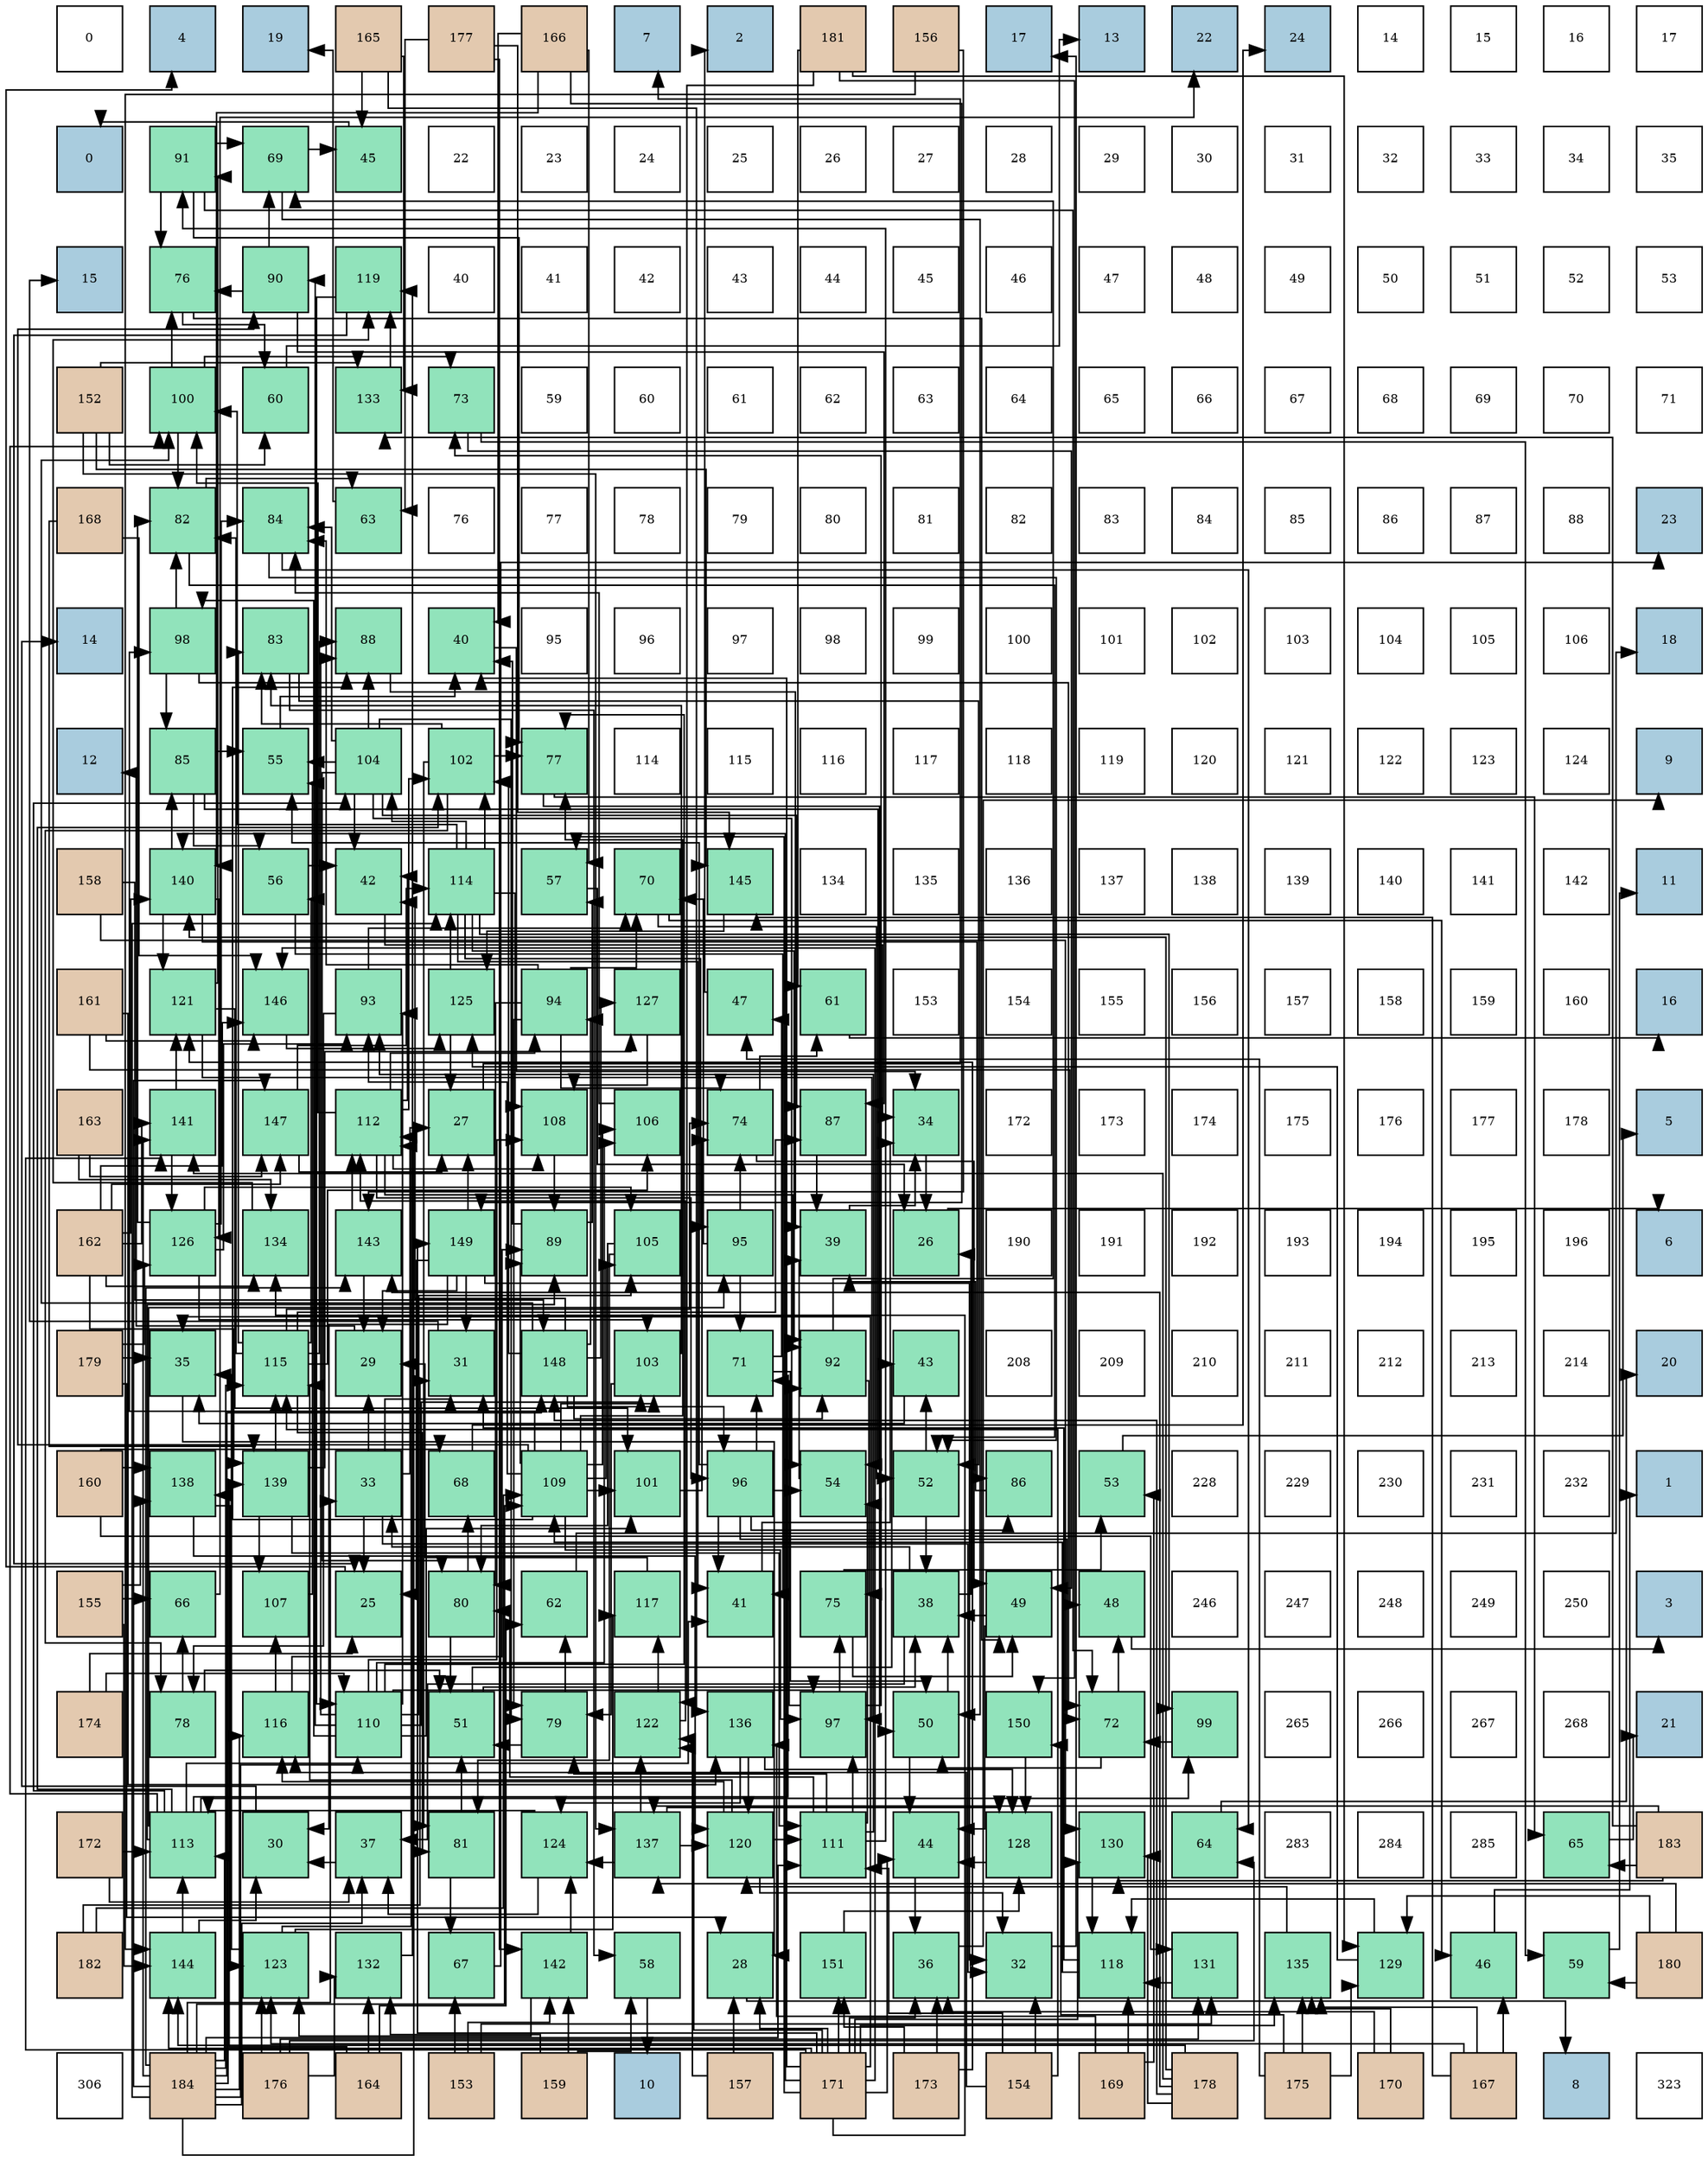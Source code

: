 digraph layout{
 rankdir=TB;
 splines=ortho;
 node [style=filled shape=square fixedsize=true width=0.6];
0[label="0", fontsize=8, fillcolor="#ffffff"];
1[label="4", fontsize=8, fillcolor="#a9ccde"];
2[label="19", fontsize=8, fillcolor="#a9ccde"];
3[label="165", fontsize=8, fillcolor="#e3c9af"];
4[label="177", fontsize=8, fillcolor="#e3c9af"];
5[label="166", fontsize=8, fillcolor="#e3c9af"];
6[label="7", fontsize=8, fillcolor="#a9ccde"];
7[label="2", fontsize=8, fillcolor="#a9ccde"];
8[label="181", fontsize=8, fillcolor="#e3c9af"];
9[label="156", fontsize=8, fillcolor="#e3c9af"];
10[label="17", fontsize=8, fillcolor="#a9ccde"];
11[label="13", fontsize=8, fillcolor="#a9ccde"];
12[label="22", fontsize=8, fillcolor="#a9ccde"];
13[label="24", fontsize=8, fillcolor="#a9ccde"];
14[label="14", fontsize=8, fillcolor="#ffffff"];
15[label="15", fontsize=8, fillcolor="#ffffff"];
16[label="16", fontsize=8, fillcolor="#ffffff"];
17[label="17", fontsize=8, fillcolor="#ffffff"];
18[label="0", fontsize=8, fillcolor="#a9ccde"];
19[label="91", fontsize=8, fillcolor="#91e3bb"];
20[label="69", fontsize=8, fillcolor="#91e3bb"];
21[label="45", fontsize=8, fillcolor="#91e3bb"];
22[label="22", fontsize=8, fillcolor="#ffffff"];
23[label="23", fontsize=8, fillcolor="#ffffff"];
24[label="24", fontsize=8, fillcolor="#ffffff"];
25[label="25", fontsize=8, fillcolor="#ffffff"];
26[label="26", fontsize=8, fillcolor="#ffffff"];
27[label="27", fontsize=8, fillcolor="#ffffff"];
28[label="28", fontsize=8, fillcolor="#ffffff"];
29[label="29", fontsize=8, fillcolor="#ffffff"];
30[label="30", fontsize=8, fillcolor="#ffffff"];
31[label="31", fontsize=8, fillcolor="#ffffff"];
32[label="32", fontsize=8, fillcolor="#ffffff"];
33[label="33", fontsize=8, fillcolor="#ffffff"];
34[label="34", fontsize=8, fillcolor="#ffffff"];
35[label="35", fontsize=8, fillcolor="#ffffff"];
36[label="15", fontsize=8, fillcolor="#a9ccde"];
37[label="76", fontsize=8, fillcolor="#91e3bb"];
38[label="90", fontsize=8, fillcolor="#91e3bb"];
39[label="119", fontsize=8, fillcolor="#91e3bb"];
40[label="40", fontsize=8, fillcolor="#ffffff"];
41[label="41", fontsize=8, fillcolor="#ffffff"];
42[label="42", fontsize=8, fillcolor="#ffffff"];
43[label="43", fontsize=8, fillcolor="#ffffff"];
44[label="44", fontsize=8, fillcolor="#ffffff"];
45[label="45", fontsize=8, fillcolor="#ffffff"];
46[label="46", fontsize=8, fillcolor="#ffffff"];
47[label="47", fontsize=8, fillcolor="#ffffff"];
48[label="48", fontsize=8, fillcolor="#ffffff"];
49[label="49", fontsize=8, fillcolor="#ffffff"];
50[label="50", fontsize=8, fillcolor="#ffffff"];
51[label="51", fontsize=8, fillcolor="#ffffff"];
52[label="52", fontsize=8, fillcolor="#ffffff"];
53[label="53", fontsize=8, fillcolor="#ffffff"];
54[label="152", fontsize=8, fillcolor="#e3c9af"];
55[label="100", fontsize=8, fillcolor="#91e3bb"];
56[label="60", fontsize=8, fillcolor="#91e3bb"];
57[label="133", fontsize=8, fillcolor="#91e3bb"];
58[label="73", fontsize=8, fillcolor="#91e3bb"];
59[label="59", fontsize=8, fillcolor="#ffffff"];
60[label="60", fontsize=8, fillcolor="#ffffff"];
61[label="61", fontsize=8, fillcolor="#ffffff"];
62[label="62", fontsize=8, fillcolor="#ffffff"];
63[label="63", fontsize=8, fillcolor="#ffffff"];
64[label="64", fontsize=8, fillcolor="#ffffff"];
65[label="65", fontsize=8, fillcolor="#ffffff"];
66[label="66", fontsize=8, fillcolor="#ffffff"];
67[label="67", fontsize=8, fillcolor="#ffffff"];
68[label="68", fontsize=8, fillcolor="#ffffff"];
69[label="69", fontsize=8, fillcolor="#ffffff"];
70[label="70", fontsize=8, fillcolor="#ffffff"];
71[label="71", fontsize=8, fillcolor="#ffffff"];
72[label="168", fontsize=8, fillcolor="#e3c9af"];
73[label="82", fontsize=8, fillcolor="#91e3bb"];
74[label="84", fontsize=8, fillcolor="#91e3bb"];
75[label="63", fontsize=8, fillcolor="#91e3bb"];
76[label="76", fontsize=8, fillcolor="#ffffff"];
77[label="77", fontsize=8, fillcolor="#ffffff"];
78[label="78", fontsize=8, fillcolor="#ffffff"];
79[label="79", fontsize=8, fillcolor="#ffffff"];
80[label="80", fontsize=8, fillcolor="#ffffff"];
81[label="81", fontsize=8, fillcolor="#ffffff"];
82[label="82", fontsize=8, fillcolor="#ffffff"];
83[label="83", fontsize=8, fillcolor="#ffffff"];
84[label="84", fontsize=8, fillcolor="#ffffff"];
85[label="85", fontsize=8, fillcolor="#ffffff"];
86[label="86", fontsize=8, fillcolor="#ffffff"];
87[label="87", fontsize=8, fillcolor="#ffffff"];
88[label="88", fontsize=8, fillcolor="#ffffff"];
89[label="23", fontsize=8, fillcolor="#a9ccde"];
90[label="14", fontsize=8, fillcolor="#a9ccde"];
91[label="98", fontsize=8, fillcolor="#91e3bb"];
92[label="83", fontsize=8, fillcolor="#91e3bb"];
93[label="88", fontsize=8, fillcolor="#91e3bb"];
94[label="40", fontsize=8, fillcolor="#91e3bb"];
95[label="95", fontsize=8, fillcolor="#ffffff"];
96[label="96", fontsize=8, fillcolor="#ffffff"];
97[label="97", fontsize=8, fillcolor="#ffffff"];
98[label="98", fontsize=8, fillcolor="#ffffff"];
99[label="99", fontsize=8, fillcolor="#ffffff"];
100[label="100", fontsize=8, fillcolor="#ffffff"];
101[label="101", fontsize=8, fillcolor="#ffffff"];
102[label="102", fontsize=8, fillcolor="#ffffff"];
103[label="103", fontsize=8, fillcolor="#ffffff"];
104[label="104", fontsize=8, fillcolor="#ffffff"];
105[label="105", fontsize=8, fillcolor="#ffffff"];
106[label="106", fontsize=8, fillcolor="#ffffff"];
107[label="18", fontsize=8, fillcolor="#a9ccde"];
108[label="12", fontsize=8, fillcolor="#a9ccde"];
109[label="85", fontsize=8, fillcolor="#91e3bb"];
110[label="55", fontsize=8, fillcolor="#91e3bb"];
111[label="104", fontsize=8, fillcolor="#91e3bb"];
112[label="102", fontsize=8, fillcolor="#91e3bb"];
113[label="77", fontsize=8, fillcolor="#91e3bb"];
114[label="114", fontsize=8, fillcolor="#ffffff"];
115[label="115", fontsize=8, fillcolor="#ffffff"];
116[label="116", fontsize=8, fillcolor="#ffffff"];
117[label="117", fontsize=8, fillcolor="#ffffff"];
118[label="118", fontsize=8, fillcolor="#ffffff"];
119[label="119", fontsize=8, fillcolor="#ffffff"];
120[label="120", fontsize=8, fillcolor="#ffffff"];
121[label="121", fontsize=8, fillcolor="#ffffff"];
122[label="122", fontsize=8, fillcolor="#ffffff"];
123[label="123", fontsize=8, fillcolor="#ffffff"];
124[label="124", fontsize=8, fillcolor="#ffffff"];
125[label="9", fontsize=8, fillcolor="#a9ccde"];
126[label="158", fontsize=8, fillcolor="#e3c9af"];
127[label="140", fontsize=8, fillcolor="#91e3bb"];
128[label="56", fontsize=8, fillcolor="#91e3bb"];
129[label="42", fontsize=8, fillcolor="#91e3bb"];
130[label="114", fontsize=8, fillcolor="#91e3bb"];
131[label="57", fontsize=8, fillcolor="#91e3bb"];
132[label="70", fontsize=8, fillcolor="#91e3bb"];
133[label="145", fontsize=8, fillcolor="#91e3bb"];
134[label="134", fontsize=8, fillcolor="#ffffff"];
135[label="135", fontsize=8, fillcolor="#ffffff"];
136[label="136", fontsize=8, fillcolor="#ffffff"];
137[label="137", fontsize=8, fillcolor="#ffffff"];
138[label="138", fontsize=8, fillcolor="#ffffff"];
139[label="139", fontsize=8, fillcolor="#ffffff"];
140[label="140", fontsize=8, fillcolor="#ffffff"];
141[label="141", fontsize=8, fillcolor="#ffffff"];
142[label="142", fontsize=8, fillcolor="#ffffff"];
143[label="11", fontsize=8, fillcolor="#a9ccde"];
144[label="161", fontsize=8, fillcolor="#e3c9af"];
145[label="121", fontsize=8, fillcolor="#91e3bb"];
146[label="146", fontsize=8, fillcolor="#91e3bb"];
147[label="93", fontsize=8, fillcolor="#91e3bb"];
148[label="125", fontsize=8, fillcolor="#91e3bb"];
149[label="94", fontsize=8, fillcolor="#91e3bb"];
150[label="127", fontsize=8, fillcolor="#91e3bb"];
151[label="47", fontsize=8, fillcolor="#91e3bb"];
152[label="61", fontsize=8, fillcolor="#91e3bb"];
153[label="153", fontsize=8, fillcolor="#ffffff"];
154[label="154", fontsize=8, fillcolor="#ffffff"];
155[label="155", fontsize=8, fillcolor="#ffffff"];
156[label="156", fontsize=8, fillcolor="#ffffff"];
157[label="157", fontsize=8, fillcolor="#ffffff"];
158[label="158", fontsize=8, fillcolor="#ffffff"];
159[label="159", fontsize=8, fillcolor="#ffffff"];
160[label="160", fontsize=8, fillcolor="#ffffff"];
161[label="16", fontsize=8, fillcolor="#a9ccde"];
162[label="163", fontsize=8, fillcolor="#e3c9af"];
163[label="141", fontsize=8, fillcolor="#91e3bb"];
164[label="147", fontsize=8, fillcolor="#91e3bb"];
165[label="112", fontsize=8, fillcolor="#91e3bb"];
166[label="27", fontsize=8, fillcolor="#91e3bb"];
167[label="108", fontsize=8, fillcolor="#91e3bb"];
168[label="106", fontsize=8, fillcolor="#91e3bb"];
169[label="74", fontsize=8, fillcolor="#91e3bb"];
170[label="87", fontsize=8, fillcolor="#91e3bb"];
171[label="34", fontsize=8, fillcolor="#91e3bb"];
172[label="172", fontsize=8, fillcolor="#ffffff"];
173[label="173", fontsize=8, fillcolor="#ffffff"];
174[label="174", fontsize=8, fillcolor="#ffffff"];
175[label="175", fontsize=8, fillcolor="#ffffff"];
176[label="176", fontsize=8, fillcolor="#ffffff"];
177[label="177", fontsize=8, fillcolor="#ffffff"];
178[label="178", fontsize=8, fillcolor="#ffffff"];
179[label="5", fontsize=8, fillcolor="#a9ccde"];
180[label="162", fontsize=8, fillcolor="#e3c9af"];
181[label="126", fontsize=8, fillcolor="#91e3bb"];
182[label="134", fontsize=8, fillcolor="#91e3bb"];
183[label="143", fontsize=8, fillcolor="#91e3bb"];
184[label="149", fontsize=8, fillcolor="#91e3bb"];
185[label="89", fontsize=8, fillcolor="#91e3bb"];
186[label="105", fontsize=8, fillcolor="#91e3bb"];
187[label="95", fontsize=8, fillcolor="#91e3bb"];
188[label="39", fontsize=8, fillcolor="#91e3bb"];
189[label="26", fontsize=8, fillcolor="#91e3bb"];
190[label="190", fontsize=8, fillcolor="#ffffff"];
191[label="191", fontsize=8, fillcolor="#ffffff"];
192[label="192", fontsize=8, fillcolor="#ffffff"];
193[label="193", fontsize=8, fillcolor="#ffffff"];
194[label="194", fontsize=8, fillcolor="#ffffff"];
195[label="195", fontsize=8, fillcolor="#ffffff"];
196[label="196", fontsize=8, fillcolor="#ffffff"];
197[label="6", fontsize=8, fillcolor="#a9ccde"];
198[label="179", fontsize=8, fillcolor="#e3c9af"];
199[label="35", fontsize=8, fillcolor="#91e3bb"];
200[label="115", fontsize=8, fillcolor="#91e3bb"];
201[label="29", fontsize=8, fillcolor="#91e3bb"];
202[label="31", fontsize=8, fillcolor="#91e3bb"];
203[label="148", fontsize=8, fillcolor="#91e3bb"];
204[label="103", fontsize=8, fillcolor="#91e3bb"];
205[label="71", fontsize=8, fillcolor="#91e3bb"];
206[label="92", fontsize=8, fillcolor="#91e3bb"];
207[label="43", fontsize=8, fillcolor="#91e3bb"];
208[label="208", fontsize=8, fillcolor="#ffffff"];
209[label="209", fontsize=8, fillcolor="#ffffff"];
210[label="210", fontsize=8, fillcolor="#ffffff"];
211[label="211", fontsize=8, fillcolor="#ffffff"];
212[label="212", fontsize=8, fillcolor="#ffffff"];
213[label="213", fontsize=8, fillcolor="#ffffff"];
214[label="214", fontsize=8, fillcolor="#ffffff"];
215[label="20", fontsize=8, fillcolor="#a9ccde"];
216[label="160", fontsize=8, fillcolor="#e3c9af"];
217[label="138", fontsize=8, fillcolor="#91e3bb"];
218[label="139", fontsize=8, fillcolor="#91e3bb"];
219[label="33", fontsize=8, fillcolor="#91e3bb"];
220[label="68", fontsize=8, fillcolor="#91e3bb"];
221[label="109", fontsize=8, fillcolor="#91e3bb"];
222[label="101", fontsize=8, fillcolor="#91e3bb"];
223[label="96", fontsize=8, fillcolor="#91e3bb"];
224[label="54", fontsize=8, fillcolor="#91e3bb"];
225[label="52", fontsize=8, fillcolor="#91e3bb"];
226[label="86", fontsize=8, fillcolor="#91e3bb"];
227[label="53", fontsize=8, fillcolor="#91e3bb"];
228[label="228", fontsize=8, fillcolor="#ffffff"];
229[label="229", fontsize=8, fillcolor="#ffffff"];
230[label="230", fontsize=8, fillcolor="#ffffff"];
231[label="231", fontsize=8, fillcolor="#ffffff"];
232[label="232", fontsize=8, fillcolor="#ffffff"];
233[label="1", fontsize=8, fillcolor="#a9ccde"];
234[label="155", fontsize=8, fillcolor="#e3c9af"];
235[label="66", fontsize=8, fillcolor="#91e3bb"];
236[label="107", fontsize=8, fillcolor="#91e3bb"];
237[label="25", fontsize=8, fillcolor="#91e3bb"];
238[label="80", fontsize=8, fillcolor="#91e3bb"];
239[label="62", fontsize=8, fillcolor="#91e3bb"];
240[label="117", fontsize=8, fillcolor="#91e3bb"];
241[label="41", fontsize=8, fillcolor="#91e3bb"];
242[label="75", fontsize=8, fillcolor="#91e3bb"];
243[label="38", fontsize=8, fillcolor="#91e3bb"];
244[label="49", fontsize=8, fillcolor="#91e3bb"];
245[label="48", fontsize=8, fillcolor="#91e3bb"];
246[label="246", fontsize=8, fillcolor="#ffffff"];
247[label="247", fontsize=8, fillcolor="#ffffff"];
248[label="248", fontsize=8, fillcolor="#ffffff"];
249[label="249", fontsize=8, fillcolor="#ffffff"];
250[label="250", fontsize=8, fillcolor="#ffffff"];
251[label="3", fontsize=8, fillcolor="#a9ccde"];
252[label="174", fontsize=8, fillcolor="#e3c9af"];
253[label="78", fontsize=8, fillcolor="#91e3bb"];
254[label="116", fontsize=8, fillcolor="#91e3bb"];
255[label="110", fontsize=8, fillcolor="#91e3bb"];
256[label="51", fontsize=8, fillcolor="#91e3bb"];
257[label="79", fontsize=8, fillcolor="#91e3bb"];
258[label="122", fontsize=8, fillcolor="#91e3bb"];
259[label="136", fontsize=8, fillcolor="#91e3bb"];
260[label="97", fontsize=8, fillcolor="#91e3bb"];
261[label="50", fontsize=8, fillcolor="#91e3bb"];
262[label="150", fontsize=8, fillcolor="#91e3bb"];
263[label="72", fontsize=8, fillcolor="#91e3bb"];
264[label="99", fontsize=8, fillcolor="#91e3bb"];
265[label="265", fontsize=8, fillcolor="#ffffff"];
266[label="266", fontsize=8, fillcolor="#ffffff"];
267[label="267", fontsize=8, fillcolor="#ffffff"];
268[label="268", fontsize=8, fillcolor="#ffffff"];
269[label="21", fontsize=8, fillcolor="#a9ccde"];
270[label="172", fontsize=8, fillcolor="#e3c9af"];
271[label="113", fontsize=8, fillcolor="#91e3bb"];
272[label="30", fontsize=8, fillcolor="#91e3bb"];
273[label="37", fontsize=8, fillcolor="#91e3bb"];
274[label="81", fontsize=8, fillcolor="#91e3bb"];
275[label="124", fontsize=8, fillcolor="#91e3bb"];
276[label="137", fontsize=8, fillcolor="#91e3bb"];
277[label="120", fontsize=8, fillcolor="#91e3bb"];
278[label="111", fontsize=8, fillcolor="#91e3bb"];
279[label="44", fontsize=8, fillcolor="#91e3bb"];
280[label="128", fontsize=8, fillcolor="#91e3bb"];
281[label="130", fontsize=8, fillcolor="#91e3bb"];
282[label="64", fontsize=8, fillcolor="#91e3bb"];
283[label="283", fontsize=8, fillcolor="#ffffff"];
284[label="284", fontsize=8, fillcolor="#ffffff"];
285[label="285", fontsize=8, fillcolor="#ffffff"];
286[label="65", fontsize=8, fillcolor="#91e3bb"];
287[label="183", fontsize=8, fillcolor="#e3c9af"];
288[label="182", fontsize=8, fillcolor="#e3c9af"];
289[label="144", fontsize=8, fillcolor="#91e3bb"];
290[label="123", fontsize=8, fillcolor="#91e3bb"];
291[label="132", fontsize=8, fillcolor="#91e3bb"];
292[label="67", fontsize=8, fillcolor="#91e3bb"];
293[label="142", fontsize=8, fillcolor="#91e3bb"];
294[label="58", fontsize=8, fillcolor="#91e3bb"];
295[label="28", fontsize=8, fillcolor="#91e3bb"];
296[label="151", fontsize=8, fillcolor="#91e3bb"];
297[label="36", fontsize=8, fillcolor="#91e3bb"];
298[label="32", fontsize=8, fillcolor="#91e3bb"];
299[label="118", fontsize=8, fillcolor="#91e3bb"];
300[label="131", fontsize=8, fillcolor="#91e3bb"];
301[label="135", fontsize=8, fillcolor="#91e3bb"];
302[label="129", fontsize=8, fillcolor="#91e3bb"];
303[label="46", fontsize=8, fillcolor="#91e3bb"];
304[label="59", fontsize=8, fillcolor="#91e3bb"];
305[label="180", fontsize=8, fillcolor="#e3c9af"];
306[label="306", fontsize=8, fillcolor="#ffffff"];
307[label="184", fontsize=8, fillcolor="#e3c9af"];
308[label="176", fontsize=8, fillcolor="#e3c9af"];
309[label="164", fontsize=8, fillcolor="#e3c9af"];
310[label="153", fontsize=8, fillcolor="#e3c9af"];
311[label="159", fontsize=8, fillcolor="#e3c9af"];
312[label="10", fontsize=8, fillcolor="#a9ccde"];
313[label="157", fontsize=8, fillcolor="#e3c9af"];
314[label="171", fontsize=8, fillcolor="#e3c9af"];
315[label="173", fontsize=8, fillcolor="#e3c9af"];
316[label="154", fontsize=8, fillcolor="#e3c9af"];
317[label="169", fontsize=8, fillcolor="#e3c9af"];
318[label="178", fontsize=8, fillcolor="#e3c9af"];
319[label="175", fontsize=8, fillcolor="#e3c9af"];
320[label="170", fontsize=8, fillcolor="#e3c9af"];
321[label="167", fontsize=8, fillcolor="#e3c9af"];
322[label="8", fontsize=8, fillcolor="#a9ccde"];
323[label="323", fontsize=8, fillcolor="#ffffff"];
edge [constraint=false, style=vis];237 -> 1;
189 -> 197;
166 -> 6;
295 -> 322;
201 -> 108;
272 -> 90;
202 -> 36;
298 -> 10;
219 -> 237;
219 -> 166;
219 -> 201;
219 -> 202;
219 -> 298;
171 -> 189;
199 -> 295;
297 -> 125;
273 -> 272;
243 -> 189;
243 -> 219;
243 -> 273;
188 -> 171;
94 -> 171;
241 -> 171;
129 -> 171;
207 -> 199;
279 -> 297;
21 -> 18;
303 -> 233;
151 -> 7;
245 -> 251;
244 -> 243;
244 -> 279;
261 -> 243;
261 -> 279;
256 -> 243;
256 -> 207;
225 -> 243;
225 -> 207;
227 -> 179;
224 -> 188;
110 -> 94;
128 -> 241;
128 -> 129;
131 -> 189;
294 -> 312;
304 -> 143;
56 -> 11;
152 -> 161;
239 -> 107;
75 -> 2;
282 -> 215;
286 -> 269;
235 -> 12;
292 -> 89;
220 -> 13;
20 -> 21;
20 -> 261;
132 -> 303;
132 -> 225;
205 -> 151;
205 -> 261;
263 -> 245;
263 -> 261;
58 -> 244;
58 -> 304;
169 -> 244;
169 -> 152;
242 -> 244;
242 -> 227;
37 -> 244;
37 -> 56;
113 -> 261;
113 -> 286;
253 -> 256;
253 -> 235;
257 -> 256;
257 -> 239;
238 -> 256;
238 -> 220;
274 -> 256;
274 -> 292;
73 -> 225;
73 -> 75;
92 -> 225;
92 -> 294;
74 -> 225;
74 -> 282;
109 -> 224;
109 -> 110;
109 -> 128;
226 -> 188;
170 -> 188;
93 -> 188;
185 -> 94;
185 -> 131;
38 -> 20;
38 -> 37;
38 -> 170;
19 -> 20;
19 -> 263;
19 -> 37;
19 -> 113;
206 -> 20;
206 -> 242;
147 -> 132;
147 -> 253;
149 -> 132;
149 -> 169;
149 -> 257;
149 -> 238;
149 -> 74;
187 -> 132;
187 -> 205;
187 -> 169;
223 -> 241;
223 -> 224;
223 -> 110;
223 -> 205;
223 -> 263;
223 -> 226;
260 -> 205;
260 -> 58;
260 -> 242;
91 -> 263;
91 -> 73;
91 -> 109;
264 -> 263;
55 -> 58;
55 -> 37;
55 -> 73;
222 -> 169;
112 -> 113;
112 -> 253;
112 -> 274;
112 -> 92;
204 -> 257;
204 -> 92;
111 -> 129;
111 -> 224;
111 -> 110;
111 -> 257;
111 -> 238;
111 -> 74;
111 -> 170;
111 -> 93;
186 -> 238;
186 -> 274;
168 -> 74;
236 -> 110;
167 -> 185;
221 -> 113;
221 -> 93;
221 -> 185;
221 -> 38;
221 -> 147;
221 -> 260;
221 -> 91;
221 -> 222;
221 -> 204;
221 -> 186;
221 -> 168;
255 -> 113;
255 -> 93;
255 -> 38;
255 -> 147;
255 -> 260;
255 -> 91;
255 -> 222;
255 -> 204;
255 -> 186;
255 -> 168;
255 -> 167;
278 -> 224;
278 -> 257;
278 -> 238;
278 -> 19;
278 -> 147;
278 -> 260;
165 -> 129;
165 -> 206;
165 -> 149;
165 -> 223;
165 -> 55;
165 -> 112;
165 -> 167;
271 -> 241;
271 -> 185;
271 -> 206;
271 -> 187;
271 -> 264;
271 -> 55;
271 -> 112;
271 -> 111;
130 -> 241;
130 -> 206;
130 -> 187;
130 -> 264;
130 -> 55;
130 -> 112;
130 -> 111;
130 -> 167;
200 -> 128;
200 -> 169;
200 -> 274;
200 -> 73;
200 -> 92;
200 -> 170;
200 -> 93;
200 -> 168;
254 -> 185;
254 -> 236;
240 -> 201;
299 -> 202;
299 -> 221;
39 -> 237;
39 -> 255;
277 -> 298;
277 -> 278;
277 -> 200;
277 -> 254;
145 -> 19;
145 -> 260;
145 -> 222;
258 -> 165;
258 -> 240;
290 -> 199;
290 -> 165;
290 -> 240;
275 -> 273;
275 -> 271;
148 -> 166;
148 -> 130;
181 -> 73;
181 -> 74;
181 -> 147;
181 -> 204;
181 -> 186;
150 -> 167;
280 -> 279;
302 -> 299;
302 -> 148;
281 -> 299;
300 -> 299;
291 -> 39;
57 -> 39;
182 -> 39;
301 -> 277;
259 -> 277;
259 -> 275;
259 -> 280;
276 -> 277;
276 -> 258;
276 -> 275;
276 -> 280;
217 -> 277;
217 -> 290;
218 -> 236;
218 -> 278;
218 -> 200;
218 -> 150;
127 -> 109;
127 -> 226;
127 -> 145;
127 -> 181;
163 -> 145;
163 -> 181;
293 -> 290;
293 -> 275;
183 -> 201;
183 -> 165;
289 -> 272;
289 -> 271;
133 -> 148;
146 -> 148;
164 -> 166;
164 -> 130;
203 -> 129;
203 -> 206;
203 -> 149;
203 -> 223;
203 -> 55;
203 -> 112;
203 -> 150;
184 -> 237;
184 -> 166;
184 -> 201;
184 -> 272;
184 -> 202;
184 -> 298;
262 -> 280;
296 -> 280;
54 -> 56;
54 -> 57;
54 -> 276;
54 -> 133;
310 -> 292;
310 -> 300;
310 -> 293;
316 -> 298;
316 -> 278;
316 -> 200;
316 -> 254;
234 -> 235;
234 -> 217;
234 -> 289;
9 -> 183;
9 -> 289;
313 -> 295;
313 -> 258;
126 -> 281;
126 -> 203;
311 -> 294;
311 -> 291;
311 -> 293;
216 -> 220;
216 -> 300;
216 -> 217;
144 -> 245;
144 -> 259;
144 -> 146;
180 -> 182;
180 -> 218;
180 -> 127;
180 -> 163;
180 -> 146;
180 -> 164;
162 -> 182;
162 -> 164;
309 -> 239;
309 -> 291;
309 -> 217;
3 -> 21;
3 -> 57;
3 -> 259;
5 -> 94;
5 -> 131;
5 -> 127;
5 -> 184;
321 -> 303;
321 -> 290;
321 -> 301;
321 -> 133;
72 -> 218;
72 -> 146;
317 -> 227;
317 -> 299;
317 -> 259;
320 -> 297;
320 -> 301;
314 -> 295;
314 -> 199;
314 -> 297;
314 -> 94;
314 -> 279;
314 -> 131;
314 -> 258;
314 -> 281;
314 -> 182;
314 -> 301;
314 -> 127;
314 -> 163;
314 -> 289;
314 -> 146;
314 -> 184;
314 -> 296;
270 -> 273;
270 -> 271;
315 -> 297;
315 -> 145;
315 -> 296;
252 -> 237;
252 -> 255;
319 -> 151;
319 -> 302;
319 -> 301;
319 -> 262;
308 -> 282;
308 -> 290;
308 -> 300;
308 -> 291;
4 -> 75;
4 -> 293;
4 -> 133;
318 -> 281;
318 -> 127;
318 -> 163;
318 -> 183;
318 -> 289;
318 -> 203;
198 -> 295;
198 -> 199;
198 -> 181;
305 -> 304;
305 -> 302;
305 -> 276;
8 -> 152;
8 -> 258;
8 -> 302;
8 -> 262;
288 -> 202;
288 -> 221;
287 -> 286;
287 -> 281;
287 -> 57;
287 -> 276;
307 -> 219;
307 -> 273;
307 -> 221;
307 -> 255;
307 -> 278;
307 -> 165;
307 -> 271;
307 -> 130;
307 -> 200;
307 -> 254;
307 -> 218;
307 -> 163;
307 -> 183;
307 -> 164;
307 -> 203;
edge [constraint=true, style=invis];
0 -> 18 -> 36 -> 54 -> 72 -> 90 -> 108 -> 126 -> 144 -> 162 -> 180 -> 198 -> 216 -> 234 -> 252 -> 270 -> 288 -> 306;
1 -> 19 -> 37 -> 55 -> 73 -> 91 -> 109 -> 127 -> 145 -> 163 -> 181 -> 199 -> 217 -> 235 -> 253 -> 271 -> 289 -> 307;
2 -> 20 -> 38 -> 56 -> 74 -> 92 -> 110 -> 128 -> 146 -> 164 -> 182 -> 200 -> 218 -> 236 -> 254 -> 272 -> 290 -> 308;
3 -> 21 -> 39 -> 57 -> 75 -> 93 -> 111 -> 129 -> 147 -> 165 -> 183 -> 201 -> 219 -> 237 -> 255 -> 273 -> 291 -> 309;
4 -> 22 -> 40 -> 58 -> 76 -> 94 -> 112 -> 130 -> 148 -> 166 -> 184 -> 202 -> 220 -> 238 -> 256 -> 274 -> 292 -> 310;
5 -> 23 -> 41 -> 59 -> 77 -> 95 -> 113 -> 131 -> 149 -> 167 -> 185 -> 203 -> 221 -> 239 -> 257 -> 275 -> 293 -> 311;
6 -> 24 -> 42 -> 60 -> 78 -> 96 -> 114 -> 132 -> 150 -> 168 -> 186 -> 204 -> 222 -> 240 -> 258 -> 276 -> 294 -> 312;
7 -> 25 -> 43 -> 61 -> 79 -> 97 -> 115 -> 133 -> 151 -> 169 -> 187 -> 205 -> 223 -> 241 -> 259 -> 277 -> 295 -> 313;
8 -> 26 -> 44 -> 62 -> 80 -> 98 -> 116 -> 134 -> 152 -> 170 -> 188 -> 206 -> 224 -> 242 -> 260 -> 278 -> 296 -> 314;
9 -> 27 -> 45 -> 63 -> 81 -> 99 -> 117 -> 135 -> 153 -> 171 -> 189 -> 207 -> 225 -> 243 -> 261 -> 279 -> 297 -> 315;
10 -> 28 -> 46 -> 64 -> 82 -> 100 -> 118 -> 136 -> 154 -> 172 -> 190 -> 208 -> 226 -> 244 -> 262 -> 280 -> 298 -> 316;
11 -> 29 -> 47 -> 65 -> 83 -> 101 -> 119 -> 137 -> 155 -> 173 -> 191 -> 209 -> 227 -> 245 -> 263 -> 281 -> 299 -> 317;
12 -> 30 -> 48 -> 66 -> 84 -> 102 -> 120 -> 138 -> 156 -> 174 -> 192 -> 210 -> 228 -> 246 -> 264 -> 282 -> 300 -> 318;
13 -> 31 -> 49 -> 67 -> 85 -> 103 -> 121 -> 139 -> 157 -> 175 -> 193 -> 211 -> 229 -> 247 -> 265 -> 283 -> 301 -> 319;
14 -> 32 -> 50 -> 68 -> 86 -> 104 -> 122 -> 140 -> 158 -> 176 -> 194 -> 212 -> 230 -> 248 -> 266 -> 284 -> 302 -> 320;
15 -> 33 -> 51 -> 69 -> 87 -> 105 -> 123 -> 141 -> 159 -> 177 -> 195 -> 213 -> 231 -> 249 -> 267 -> 285 -> 303 -> 321;
16 -> 34 -> 52 -> 70 -> 88 -> 106 -> 124 -> 142 -> 160 -> 178 -> 196 -> 214 -> 232 -> 250 -> 268 -> 286 -> 304 -> 322;
17 -> 35 -> 53 -> 71 -> 89 -> 107 -> 125 -> 143 -> 161 -> 179 -> 197 -> 215 -> 233 -> 251 -> 269 -> 287 -> 305 -> 323;
rank = same {0 -> 1 -> 2 -> 3 -> 4 -> 5 -> 6 -> 7 -> 8 -> 9 -> 10 -> 11 -> 12 -> 13 -> 14 -> 15 -> 16 -> 17};
rank = same {18 -> 19 -> 20 -> 21 -> 22 -> 23 -> 24 -> 25 -> 26 -> 27 -> 28 -> 29 -> 30 -> 31 -> 32 -> 33 -> 34 -> 35};
rank = same {36 -> 37 -> 38 -> 39 -> 40 -> 41 -> 42 -> 43 -> 44 -> 45 -> 46 -> 47 -> 48 -> 49 -> 50 -> 51 -> 52 -> 53};
rank = same {54 -> 55 -> 56 -> 57 -> 58 -> 59 -> 60 -> 61 -> 62 -> 63 -> 64 -> 65 -> 66 -> 67 -> 68 -> 69 -> 70 -> 71};
rank = same {72 -> 73 -> 74 -> 75 -> 76 -> 77 -> 78 -> 79 -> 80 -> 81 -> 82 -> 83 -> 84 -> 85 -> 86 -> 87 -> 88 -> 89};
rank = same {90 -> 91 -> 92 -> 93 -> 94 -> 95 -> 96 -> 97 -> 98 -> 99 -> 100 -> 101 -> 102 -> 103 -> 104 -> 105 -> 106 -> 107};
rank = same {108 -> 109 -> 110 -> 111 -> 112 -> 113 -> 114 -> 115 -> 116 -> 117 -> 118 -> 119 -> 120 -> 121 -> 122 -> 123 -> 124 -> 125};
rank = same {126 -> 127 -> 128 -> 129 -> 130 -> 131 -> 132 -> 133 -> 134 -> 135 -> 136 -> 137 -> 138 -> 139 -> 140 -> 141 -> 142 -> 143};
rank = same {144 -> 145 -> 146 -> 147 -> 148 -> 149 -> 150 -> 151 -> 152 -> 153 -> 154 -> 155 -> 156 -> 157 -> 158 -> 159 -> 160 -> 161};
rank = same {162 -> 163 -> 164 -> 165 -> 166 -> 167 -> 168 -> 169 -> 170 -> 171 -> 172 -> 173 -> 174 -> 175 -> 176 -> 177 -> 178 -> 179};
rank = same {180 -> 181 -> 182 -> 183 -> 184 -> 185 -> 186 -> 187 -> 188 -> 189 -> 190 -> 191 -> 192 -> 193 -> 194 -> 195 -> 196 -> 197};
rank = same {198 -> 199 -> 200 -> 201 -> 202 -> 203 -> 204 -> 205 -> 206 -> 207 -> 208 -> 209 -> 210 -> 211 -> 212 -> 213 -> 214 -> 215};
rank = same {216 -> 217 -> 218 -> 219 -> 220 -> 221 -> 222 -> 223 -> 224 -> 225 -> 226 -> 227 -> 228 -> 229 -> 230 -> 231 -> 232 -> 233};
rank = same {234 -> 235 -> 236 -> 237 -> 238 -> 239 -> 240 -> 241 -> 242 -> 243 -> 244 -> 245 -> 246 -> 247 -> 248 -> 249 -> 250 -> 251};
rank = same {252 -> 253 -> 254 -> 255 -> 256 -> 257 -> 258 -> 259 -> 260 -> 261 -> 262 -> 263 -> 264 -> 265 -> 266 -> 267 -> 268 -> 269};
rank = same {270 -> 271 -> 272 -> 273 -> 274 -> 275 -> 276 -> 277 -> 278 -> 279 -> 280 -> 281 -> 282 -> 283 -> 284 -> 285 -> 286 -> 287};
rank = same {288 -> 289 -> 290 -> 291 -> 292 -> 293 -> 294 -> 295 -> 296 -> 297 -> 298 -> 299 -> 300 -> 301 -> 302 -> 303 -> 304 -> 305};
rank = same {306 -> 307 -> 308 -> 309 -> 310 -> 311 -> 312 -> 313 -> 314 -> 315 -> 316 -> 317 -> 318 -> 319 -> 320 -> 321 -> 322 -> 323};
}
